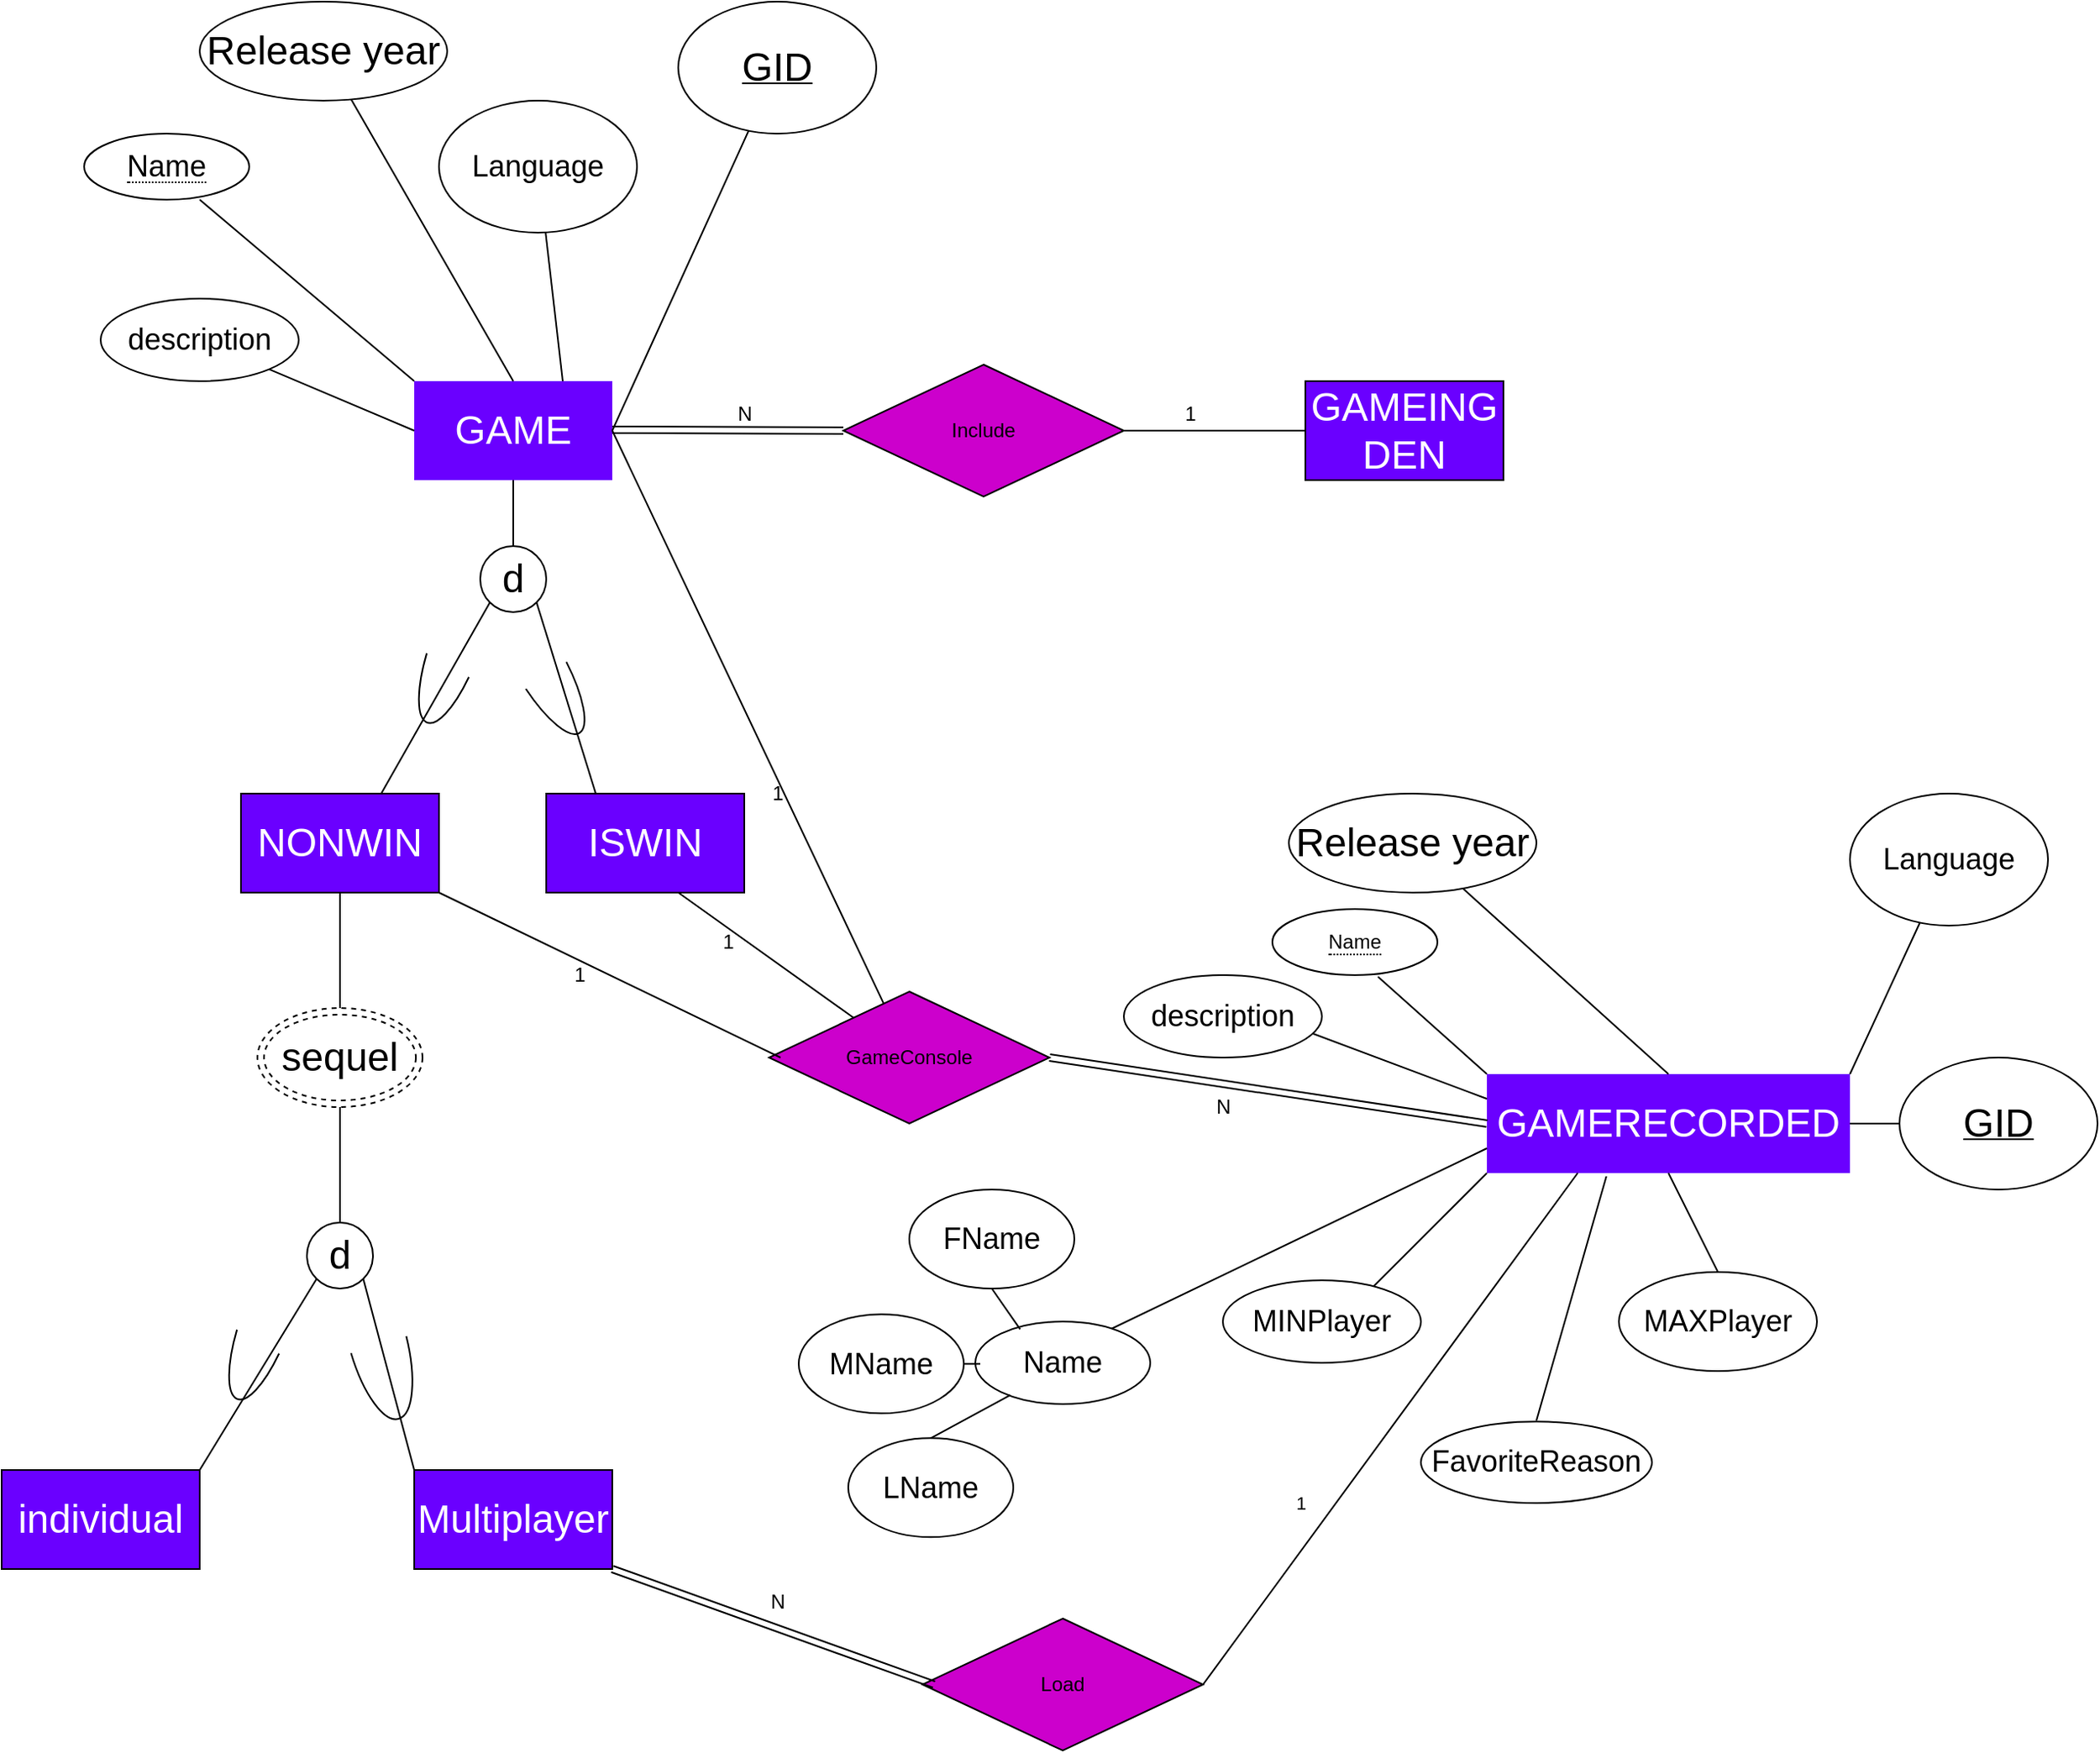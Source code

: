 <mxfile version="14.4.8" type="github">
  <diagram id="R2lEEEUBdFMjLlhIrx00" name="Page-1">
    <mxGraphModel dx="2031" dy="1089" grid="1" gridSize="10" guides="1" tooltips="1" connect="1" arrows="1" fold="1" page="1" pageScale="1" pageWidth="850" pageHeight="1100" math="0" shadow="0" extFonts="Permanent Marker^https://fonts.googleapis.com/css?family=Permanent+Marker">
      <root>
        <mxCell id="0" />
        <mxCell id="1" parent="0" />
        <mxCell id="KtL-lkIe4gSdp_S_XUdp-1" value="&lt;font style=&quot;font-size: 24px&quot; color=&quot;#ffffff&quot;&gt;GAME&lt;/font&gt;" style="rounded=0;whiteSpace=wrap;html=1;strokeColor=none;fillColor=#6A00FF;" vertex="1" parent="1">
          <mxGeometry x="980" y="300" width="120" height="60" as="geometry" />
        </mxCell>
        <mxCell id="KtL-lkIe4gSdp_S_XUdp-2" value="" style="endArrow=none;html=1;entryX=0;entryY=0;entryDx=0;entryDy=0;" edge="1" parent="1" target="KtL-lkIe4gSdp_S_XUdp-1">
          <mxGeometry width="50" height="50" relative="1" as="geometry">
            <mxPoint x="850" y="190" as="sourcePoint" />
            <mxPoint x="1300" y="450" as="targetPoint" />
          </mxGeometry>
        </mxCell>
        <mxCell id="KtL-lkIe4gSdp_S_XUdp-3" value="" style="endArrow=none;html=1;exitX=0.5;exitY=0;exitDx=0;exitDy=0;" edge="1" parent="1" source="KtL-lkIe4gSdp_S_XUdp-1" target="KtL-lkIe4gSdp_S_XUdp-4">
          <mxGeometry width="50" height="50" relative="1" as="geometry">
            <mxPoint x="1250" y="500" as="sourcePoint" />
            <mxPoint x="1010" y="180" as="targetPoint" />
          </mxGeometry>
        </mxCell>
        <mxCell id="KtL-lkIe4gSdp_S_XUdp-4" value="&lt;font style=&quot;font-size: 24px&quot;&gt;Release year&lt;/font&gt;" style="ellipse;whiteSpace=wrap;html=1;" vertex="1" parent="1">
          <mxGeometry x="850" y="70" width="150" height="60" as="geometry" />
        </mxCell>
        <mxCell id="KtL-lkIe4gSdp_S_XUdp-5" value="" style="endArrow=none;html=1;exitX=0.75;exitY=0;exitDx=0;exitDy=0;" edge="1" parent="1" source="KtL-lkIe4gSdp_S_XUdp-1" target="KtL-lkIe4gSdp_S_XUdp-6">
          <mxGeometry width="50" height="50" relative="1" as="geometry">
            <mxPoint x="1250" y="490" as="sourcePoint" />
            <mxPoint x="1210" y="170" as="targetPoint" />
          </mxGeometry>
        </mxCell>
        <mxCell id="KtL-lkIe4gSdp_S_XUdp-6" value="&lt;font style=&quot;font-size: 18px&quot;&gt;Language&lt;/font&gt;" style="ellipse;whiteSpace=wrap;html=1;" vertex="1" parent="1">
          <mxGeometry x="995" y="130" width="120" height="80" as="geometry" />
        </mxCell>
        <mxCell id="KtL-lkIe4gSdp_S_XUdp-7" value="" style="endArrow=none;html=1;exitX=0;exitY=0.5;exitDx=0;exitDy=0;" edge="1" parent="1" source="KtL-lkIe4gSdp_S_XUdp-1" target="KtL-lkIe4gSdp_S_XUdp-8">
          <mxGeometry width="50" height="50" relative="1" as="geometry">
            <mxPoint x="1250" y="490" as="sourcePoint" />
            <mxPoint x="850" y="290" as="targetPoint" />
          </mxGeometry>
        </mxCell>
        <mxCell id="KtL-lkIe4gSdp_S_XUdp-8" value="&lt;font style=&quot;font-size: 18px&quot;&gt;description&lt;/font&gt;" style="ellipse;whiteSpace=wrap;html=1;" vertex="1" parent="1">
          <mxGeometry x="790" y="250" width="120" height="50" as="geometry" />
        </mxCell>
        <mxCell id="KtL-lkIe4gSdp_S_XUdp-9" value="&lt;u&gt;&lt;font style=&quot;font-size: 24px&quot;&gt;GID&lt;/font&gt;&lt;/u&gt;" style="ellipse;whiteSpace=wrap;html=1;strokeColor=#000000;fillColor=#FFFFFF;" vertex="1" parent="1">
          <mxGeometry x="1140" y="70" width="120" height="80" as="geometry" />
        </mxCell>
        <mxCell id="KtL-lkIe4gSdp_S_XUdp-10" value="" style="endArrow=none;html=1;exitX=1;exitY=0.5;exitDx=0;exitDy=0;" edge="1" parent="1" source="KtL-lkIe4gSdp_S_XUdp-1" target="KtL-lkIe4gSdp_S_XUdp-9">
          <mxGeometry width="50" height="50" relative="1" as="geometry">
            <mxPoint x="1250" y="490" as="sourcePoint" />
            <mxPoint x="1300" y="440" as="targetPoint" />
          </mxGeometry>
        </mxCell>
        <mxCell id="KtL-lkIe4gSdp_S_XUdp-11" value="&lt;span style=&quot;border-bottom: 1px dotted&quot;&gt;&lt;font style=&quot;font-size: 18px&quot;&gt;Name&lt;/font&gt;&lt;/span&gt;" style="ellipse;whiteSpace=wrap;html=1;align=center;strokeColor=#000000;fillColor=#FFFFFF;" vertex="1" parent="1">
          <mxGeometry x="780" y="150" width="100" height="40" as="geometry" />
        </mxCell>
        <mxCell id="KtL-lkIe4gSdp_S_XUdp-12" value="&lt;font style=&quot;font-size: 24px&quot; color=&quot;#ffffff&quot;&gt;GAMERECORDED&lt;/font&gt;" style="rounded=0;whiteSpace=wrap;html=1;strokeColor=none;fillColor=#6A00FF;" vertex="1" parent="1">
          <mxGeometry x="1630" y="720" width="220" height="60" as="geometry" />
        </mxCell>
        <mxCell id="KtL-lkIe4gSdp_S_XUdp-13" value="" style="endArrow=none;html=1;entryX=0;entryY=0;entryDx=0;entryDy=0;exitX=0.64;exitY=1.025;exitDx=0;exitDy=0;exitPerimeter=0;" edge="1" parent="1" source="KtL-lkIe4gSdp_S_XUdp-22" target="KtL-lkIe4gSdp_S_XUdp-12">
          <mxGeometry width="50" height="50" relative="1" as="geometry">
            <mxPoint x="1460" y="720" as="sourcePoint" />
            <mxPoint x="1910" y="980" as="targetPoint" />
          </mxGeometry>
        </mxCell>
        <mxCell id="KtL-lkIe4gSdp_S_XUdp-14" value="" style="endArrow=none;html=1;exitX=0.5;exitY=0;exitDx=0;exitDy=0;" edge="1" parent="1" source="KtL-lkIe4gSdp_S_XUdp-12" target="KtL-lkIe4gSdp_S_XUdp-15">
          <mxGeometry width="50" height="50" relative="1" as="geometry">
            <mxPoint x="1860" y="1030" as="sourcePoint" />
            <mxPoint x="1620" y="710" as="targetPoint" />
          </mxGeometry>
        </mxCell>
        <mxCell id="KtL-lkIe4gSdp_S_XUdp-15" value="&lt;font style=&quot;font-size: 24px&quot;&gt;Release year&lt;/font&gt;" style="ellipse;whiteSpace=wrap;html=1;" vertex="1" parent="1">
          <mxGeometry x="1510" y="550" width="150" height="60" as="geometry" />
        </mxCell>
        <mxCell id="KtL-lkIe4gSdp_S_XUdp-16" value="" style="endArrow=none;html=1;exitX=1;exitY=0;exitDx=0;exitDy=0;" edge="1" parent="1" source="KtL-lkIe4gSdp_S_XUdp-12" target="KtL-lkIe4gSdp_S_XUdp-17">
          <mxGeometry width="50" height="50" relative="1" as="geometry">
            <mxPoint x="1860" y="1020" as="sourcePoint" />
            <mxPoint x="1820" y="700" as="targetPoint" />
          </mxGeometry>
        </mxCell>
        <mxCell id="KtL-lkIe4gSdp_S_XUdp-17" value="&lt;font style=&quot;font-size: 18px&quot;&gt;Language&lt;/font&gt;" style="ellipse;whiteSpace=wrap;html=1;" vertex="1" parent="1">
          <mxGeometry x="1850" y="550" width="120" height="80" as="geometry" />
        </mxCell>
        <mxCell id="KtL-lkIe4gSdp_S_XUdp-18" value="" style="endArrow=none;html=1;exitX=0;exitY=0.25;exitDx=0;exitDy=0;" edge="1" parent="1" source="KtL-lkIe4gSdp_S_XUdp-12">
          <mxGeometry width="50" height="50" relative="1" as="geometry">
            <mxPoint x="1860" y="1020" as="sourcePoint" />
            <mxPoint x="1514.598" y="691.724" as="targetPoint" />
          </mxGeometry>
        </mxCell>
        <mxCell id="KtL-lkIe4gSdp_S_XUdp-19" value="&lt;font style=&quot;font-size: 18px&quot;&gt;description&lt;/font&gt;" style="ellipse;whiteSpace=wrap;html=1;" vertex="1" parent="1">
          <mxGeometry x="1410" y="660" width="120" height="50" as="geometry" />
        </mxCell>
        <mxCell id="KtL-lkIe4gSdp_S_XUdp-20" value="&lt;u&gt;&lt;font style=&quot;font-size: 24px&quot;&gt;GID&lt;/font&gt;&lt;/u&gt;" style="ellipse;whiteSpace=wrap;html=1;strokeColor=#000000;fillColor=#FFFFFF;" vertex="1" parent="1">
          <mxGeometry x="1880" y="710" width="120" height="80" as="geometry" />
        </mxCell>
        <mxCell id="KtL-lkIe4gSdp_S_XUdp-21" value="" style="endArrow=none;html=1;entryX=0;entryY=0.5;entryDx=0;entryDy=0;exitX=1;exitY=0.5;exitDx=0;exitDy=0;" edge="1" parent="1" source="KtL-lkIe4gSdp_S_XUdp-12" target="KtL-lkIe4gSdp_S_XUdp-20">
          <mxGeometry width="50" height="50" relative="1" as="geometry">
            <mxPoint x="1860" y="1020" as="sourcePoint" />
            <mxPoint x="1910" y="970" as="targetPoint" />
          </mxGeometry>
        </mxCell>
        <mxCell id="KtL-lkIe4gSdp_S_XUdp-22" value="&lt;span style=&quot;border-bottom: 1px dotted&quot;&gt;Name&lt;/span&gt;" style="ellipse;whiteSpace=wrap;html=1;align=center;strokeColor=#000000;fillColor=#FFFFFF;" vertex="1" parent="1">
          <mxGeometry x="1500" y="620" width="100" height="40" as="geometry" />
        </mxCell>
        <mxCell id="KtL-lkIe4gSdp_S_XUdp-23" value="" style="endArrow=none;html=1;exitX=1;exitY=0.5;exitDx=0;exitDy=0;" edge="1" parent="1" source="KtL-lkIe4gSdp_S_XUdp-1" target="KtL-lkIe4gSdp_S_XUdp-24">
          <mxGeometry width="50" height="50" relative="1" as="geometry">
            <mxPoint x="1250" y="280" as="sourcePoint" />
            <mxPoint x="1190" y="330" as="targetPoint" />
          </mxGeometry>
        </mxCell>
        <mxCell id="KtL-lkIe4gSdp_S_XUdp-24" value="GameConsole" style="rhombus;whiteSpace=wrap;html=1;fillColor=#CC00CC;" vertex="1" parent="1">
          <mxGeometry x="1195" y="670" width="170" height="80" as="geometry" />
        </mxCell>
        <mxCell id="KtL-lkIe4gSdp_S_XUdp-25" value="" style="shape=link;html=1;entryX=0;entryY=0.5;entryDx=0;entryDy=0;exitX=1;exitY=0.5;exitDx=0;exitDy=0;" edge="1" parent="1" source="KtL-lkIe4gSdp_S_XUdp-24" target="KtL-lkIe4gSdp_S_XUdp-12">
          <mxGeometry width="100" relative="1" as="geometry">
            <mxPoint x="1230" y="250" as="sourcePoint" />
            <mxPoint x="1330" y="250" as="targetPoint" />
          </mxGeometry>
        </mxCell>
        <mxCell id="KtL-lkIe4gSdp_S_XUdp-26" value="" style="endArrow=none;html=1;entryX=0.5;entryY=1;entryDx=0;entryDy=0;" edge="1" parent="1" target="KtL-lkIe4gSdp_S_XUdp-1">
          <mxGeometry width="50" height="50" relative="1" as="geometry">
            <mxPoint x="1040" y="410" as="sourcePoint" />
            <mxPoint x="1300" y="430" as="targetPoint" />
          </mxGeometry>
        </mxCell>
        <mxCell id="KtL-lkIe4gSdp_S_XUdp-27" value="&lt;font style=&quot;font-size: 24px&quot;&gt;d&lt;/font&gt;" style="ellipse;whiteSpace=wrap;html=1;aspect=fixed;strokeColor=#000000;fillColor=#FFFFFF;" vertex="1" parent="1">
          <mxGeometry x="1020" y="400" width="40" height="40" as="geometry" />
        </mxCell>
        <mxCell id="KtL-lkIe4gSdp_S_XUdp-28" value="" style="endArrow=none;html=1;entryX=1;entryY=1;entryDx=0;entryDy=0;" edge="1" parent="1" target="KtL-lkIe4gSdp_S_XUdp-27">
          <mxGeometry width="50" height="50" relative="1" as="geometry">
            <mxPoint x="1090" y="550" as="sourcePoint" />
            <mxPoint x="1300" y="420" as="targetPoint" />
          </mxGeometry>
        </mxCell>
        <mxCell id="KtL-lkIe4gSdp_S_XUdp-29" value="" style="verticalLabelPosition=bottom;verticalAlign=top;html=1;shape=mxgraph.basic.arc;startAngle=0.3;endAngle=0.716;strokeColor=#000000;fillColor=#FFFFFF;rotation=20;" vertex="1" parent="1">
          <mxGeometry x="990" y="410" width="30" height="100" as="geometry" />
        </mxCell>
        <mxCell id="KtL-lkIe4gSdp_S_XUdp-30" value="" style="endArrow=none;html=1;entryX=0;entryY=1;entryDx=0;entryDy=0;" edge="1" parent="1" target="KtL-lkIe4gSdp_S_XUdp-27">
          <mxGeometry width="50" height="50" relative="1" as="geometry">
            <mxPoint x="960" y="550" as="sourcePoint" />
            <mxPoint x="1300" y="420" as="targetPoint" />
          </mxGeometry>
        </mxCell>
        <mxCell id="KtL-lkIe4gSdp_S_XUdp-31" value="" style="verticalLabelPosition=bottom;verticalAlign=top;html=1;shape=mxgraph.basic.arc;startAngle=0.278;endAngle=0.716;strokeColor=#000000;fillColor=#FFFFFF;rotation=-30;" vertex="1" parent="1">
          <mxGeometry x="1040" y="420" width="30" height="100" as="geometry" />
        </mxCell>
        <mxCell id="KtL-lkIe4gSdp_S_XUdp-32" value="&lt;font color=&quot;#ffffff&quot; style=&quot;font-size: 24px&quot;&gt;NONWIN&lt;/font&gt;" style="rounded=0;whiteSpace=wrap;html=1;strokeColor=#000000;fillColor=#6A00FF;" vertex="1" parent="1">
          <mxGeometry x="875" y="550" width="120" height="60" as="geometry" />
        </mxCell>
        <mxCell id="KtL-lkIe4gSdp_S_XUdp-33" value="&lt;font color=&quot;#ffffff&quot; style=&quot;font-size: 24px&quot;&gt;ISWIN&lt;/font&gt;" style="rounded=0;whiteSpace=wrap;html=1;strokeColor=#000000;fillColor=#6A00FF;" vertex="1" parent="1">
          <mxGeometry x="1060" y="550" width="120" height="60" as="geometry" />
        </mxCell>
        <mxCell id="KtL-lkIe4gSdp_S_XUdp-34" value="" style="endArrow=none;html=1;exitX=0.667;exitY=1;exitDx=0;exitDy=0;exitPerimeter=0;" edge="1" parent="1" source="KtL-lkIe4gSdp_S_XUdp-33" target="KtL-lkIe4gSdp_S_XUdp-24">
          <mxGeometry width="50" height="50" relative="1" as="geometry">
            <mxPoint x="1250" y="460" as="sourcePoint" />
            <mxPoint x="1300" y="410" as="targetPoint" />
          </mxGeometry>
        </mxCell>
        <mxCell id="KtL-lkIe4gSdp_S_XUdp-35" value="" style="endArrow=none;html=1;exitX=1;exitY=1;exitDx=0;exitDy=0;entryX=0.041;entryY=0.5;entryDx=0;entryDy=0;entryPerimeter=0;" edge="1" parent="1" source="KtL-lkIe4gSdp_S_XUdp-32" target="KtL-lkIe4gSdp_S_XUdp-24">
          <mxGeometry width="50" height="50" relative="1" as="geometry">
            <mxPoint x="1250" y="460" as="sourcePoint" />
            <mxPoint x="1300" y="410" as="targetPoint" />
          </mxGeometry>
        </mxCell>
        <mxCell id="KtL-lkIe4gSdp_S_XUdp-36" value="" style="endArrow=none;html=1;entryX=0.5;entryY=1;entryDx=0;entryDy=0;" edge="1" parent="1" target="KtL-lkIe4gSdp_S_XUdp-32">
          <mxGeometry width="50" height="50" relative="1" as="geometry">
            <mxPoint x="935" y="680" as="sourcePoint" />
            <mxPoint x="1300" y="710" as="targetPoint" />
          </mxGeometry>
        </mxCell>
        <mxCell id="KtL-lkIe4gSdp_S_XUdp-37" value="&lt;font style=&quot;font-size: 24px&quot;&gt;sequel&lt;/font&gt;" style="ellipse;shape=doubleEllipse;whiteSpace=wrap;html=1;dashed=1;strokeColor=#000000;fillColor=#FFFFFF;" vertex="1" parent="1">
          <mxGeometry x="885" y="680" width="100" height="60" as="geometry" />
        </mxCell>
        <mxCell id="KtL-lkIe4gSdp_S_XUdp-38" value="&lt;font style=&quot;font-size: 24px&quot;&gt;d&lt;/font&gt;" style="ellipse;whiteSpace=wrap;html=1;aspect=fixed;strokeColor=#000000;fillColor=#FFFFFF;" vertex="1" parent="1">
          <mxGeometry x="915" y="810" width="40" height="40" as="geometry" />
        </mxCell>
        <mxCell id="KtL-lkIe4gSdp_S_XUdp-39" value="" style="verticalLabelPosition=bottom;verticalAlign=top;html=1;shape=mxgraph.basic.arc;startAngle=0.3;endAngle=0.716;strokeColor=#000000;fillColor=#FFFFFF;rotation=20;" vertex="1" parent="1">
          <mxGeometry x="875" y="820" width="30" height="100" as="geometry" />
        </mxCell>
        <mxCell id="KtL-lkIe4gSdp_S_XUdp-40" value="" style="verticalLabelPosition=bottom;verticalAlign=top;html=1;shape=mxgraph.basic.arc;startAngle=0.259;endAngle=0.737;strokeColor=#000000;fillColor=#FFFFFF;rotation=-15;" vertex="1" parent="1">
          <mxGeometry x="940" y="830.66" width="35.09" height="100" as="geometry" />
        </mxCell>
        <mxCell id="KtL-lkIe4gSdp_S_XUdp-41" value="" style="endArrow=none;html=1;entryX=0.5;entryY=1;entryDx=0;entryDy=0;exitX=0.5;exitY=0;exitDx=0;exitDy=0;" edge="1" parent="1" source="KtL-lkIe4gSdp_S_XUdp-38" target="KtL-lkIe4gSdp_S_XUdp-37">
          <mxGeometry width="50" height="50" relative="1" as="geometry">
            <mxPoint x="922" y="810" as="sourcePoint" />
            <mxPoint x="1300" y="710" as="targetPoint" />
          </mxGeometry>
        </mxCell>
        <mxCell id="KtL-lkIe4gSdp_S_XUdp-42" value="" style="endArrow=none;html=1;entryX=0;entryY=1;entryDx=0;entryDy=0;" edge="1" parent="1" target="KtL-lkIe4gSdp_S_XUdp-38">
          <mxGeometry width="50" height="50" relative="1" as="geometry">
            <mxPoint x="850" y="960" as="sourcePoint" />
            <mxPoint x="1300" y="710" as="targetPoint" />
          </mxGeometry>
        </mxCell>
        <mxCell id="KtL-lkIe4gSdp_S_XUdp-43" value="" style="endArrow=none;html=1;entryX=1;entryY=1;entryDx=0;entryDy=0;" edge="1" parent="1" target="KtL-lkIe4gSdp_S_XUdp-38">
          <mxGeometry width="50" height="50" relative="1" as="geometry">
            <mxPoint x="980" y="960" as="sourcePoint" />
            <mxPoint x="1300" y="710" as="targetPoint" />
          </mxGeometry>
        </mxCell>
        <mxCell id="KtL-lkIe4gSdp_S_XUdp-44" value="&lt;font color=&quot;#ffffff&quot;&gt;&lt;span style=&quot;font-size: 24px&quot;&gt;individual&lt;/span&gt;&lt;/font&gt;" style="rounded=0;whiteSpace=wrap;html=1;strokeColor=#000000;fillColor=#6A00FF;" vertex="1" parent="1">
          <mxGeometry x="730" y="960" width="120" height="60" as="geometry" />
        </mxCell>
        <mxCell id="KtL-lkIe4gSdp_S_XUdp-45" value="&lt;font color=&quot;#ffffff&quot;&gt;&lt;span style=&quot;font-size: 24px&quot;&gt;Multiplayer&lt;/span&gt;&lt;/font&gt;" style="rounded=0;whiteSpace=wrap;html=1;strokeColor=#000000;fillColor=#6A00FF;" vertex="1" parent="1">
          <mxGeometry x="980" y="960" width="120" height="60" as="geometry" />
        </mxCell>
        <mxCell id="KtL-lkIe4gSdp_S_XUdp-46" value="" style="endArrow=none;html=1;entryX=0;entryY=1;entryDx=0;entryDy=0;" edge="1" parent="1" target="KtL-lkIe4gSdp_S_XUdp-12">
          <mxGeometry width="50" height="50" relative="1" as="geometry">
            <mxPoint x="1560" y="850" as="sourcePoint" />
            <mxPoint x="1300" y="810" as="targetPoint" />
          </mxGeometry>
        </mxCell>
        <mxCell id="KtL-lkIe4gSdp_S_XUdp-47" value="&lt;font style=&quot;font-size: 18px&quot;&gt;MINPlayer&lt;/font&gt;" style="ellipse;whiteSpace=wrap;html=1;strokeColor=#000000;fillColor=#FFFFFF;" vertex="1" parent="1">
          <mxGeometry x="1470" y="845" width="120" height="50" as="geometry" />
        </mxCell>
        <mxCell id="KtL-lkIe4gSdp_S_XUdp-48" value="&lt;font style=&quot;font-size: 18px&quot;&gt;MAXPlayer&lt;/font&gt;" style="ellipse;whiteSpace=wrap;html=1;strokeColor=#000000;fillColor=#FFFFFF;" vertex="1" parent="1">
          <mxGeometry x="1710" y="840" width="120" height="60" as="geometry" />
        </mxCell>
        <mxCell id="KtL-lkIe4gSdp_S_XUdp-49" value="" style="endArrow=none;html=1;entryX=0.5;entryY=1;entryDx=0;entryDy=0;exitX=0.5;exitY=0;exitDx=0;exitDy=0;" edge="1" parent="1" source="KtL-lkIe4gSdp_S_XUdp-48" target="KtL-lkIe4gSdp_S_XUdp-12">
          <mxGeometry width="50" height="50" relative="1" as="geometry">
            <mxPoint x="1250" y="860" as="sourcePoint" />
            <mxPoint x="1300" y="810" as="targetPoint" />
          </mxGeometry>
        </mxCell>
        <mxCell id="KtL-lkIe4gSdp_S_XUdp-50" value="&lt;font color=&quot;#ffffff&quot; style=&quot;font-size: 24px&quot;&gt;GAMEING DEN&lt;/font&gt;" style="rounded=0;whiteSpace=wrap;html=1;strokeColor=#000000;fillColor=#6A00FF;" vertex="1" parent="1">
          <mxGeometry x="1520" y="300" width="120" height="60" as="geometry" />
        </mxCell>
        <mxCell id="KtL-lkIe4gSdp_S_XUdp-51" value="Include" style="rhombus;whiteSpace=wrap;html=1;fillColor=#CC00CC;" vertex="1" parent="1">
          <mxGeometry x="1240" y="290" width="170" height="80" as="geometry" />
        </mxCell>
        <mxCell id="KtL-lkIe4gSdp_S_XUdp-52" value="" style="endArrow=none;html=1;entryX=0;entryY=0.5;entryDx=0;entryDy=0;exitX=1;exitY=0.5;exitDx=0;exitDy=0;" edge="1" parent="1" source="KtL-lkIe4gSdp_S_XUdp-51" target="KtL-lkIe4gSdp_S_XUdp-50">
          <mxGeometry width="50" height="50" relative="1" as="geometry">
            <mxPoint x="1250" y="450" as="sourcePoint" />
            <mxPoint x="1300" y="400" as="targetPoint" />
          </mxGeometry>
        </mxCell>
        <mxCell id="KtL-lkIe4gSdp_S_XUdp-53" value="" style="shape=link;html=1;exitX=1;exitY=0.5;exitDx=0;exitDy=0;" edge="1" parent="1">
          <mxGeometry width="100" relative="1" as="geometry">
            <mxPoint x="1100" y="329.5" as="sourcePoint" />
            <mxPoint x="1240" y="330" as="targetPoint" />
          </mxGeometry>
        </mxCell>
        <mxCell id="KtL-lkIe4gSdp_S_XUdp-54" value="" style="endArrow=none;html=1;entryX=0.329;entryY=1.033;entryDx=0;entryDy=0;entryPerimeter=0;" edge="1" parent="1" target="KtL-lkIe4gSdp_S_XUdp-12">
          <mxGeometry width="50" height="50" relative="1" as="geometry">
            <mxPoint x="1660" y="930" as="sourcePoint" />
            <mxPoint x="1300" y="600" as="targetPoint" />
          </mxGeometry>
        </mxCell>
        <mxCell id="KtL-lkIe4gSdp_S_XUdp-55" value="&lt;font style=&quot;font-size: 18px&quot;&gt;FavoriteReason&lt;/font&gt;" style="ellipse;whiteSpace=wrap;html=1;strokeColor=#000000;fillColor=#FFFFFF;" vertex="1" parent="1">
          <mxGeometry x="1590" y="930.66" width="140" height="49.34" as="geometry" />
        </mxCell>
        <mxCell id="KtL-lkIe4gSdp_S_XUdp-56" value="" style="endArrow=none;html=1;entryX=0;entryY=0.75;entryDx=0;entryDy=0;" edge="1" parent="1" target="KtL-lkIe4gSdp_S_XUdp-12">
          <mxGeometry width="50" height="50" relative="1" as="geometry">
            <mxPoint x="1370" y="890" as="sourcePoint" />
            <mxPoint x="1300" y="690" as="targetPoint" />
          </mxGeometry>
        </mxCell>
        <mxCell id="KtL-lkIe4gSdp_S_XUdp-57" value="&lt;font style=&quot;font-size: 18px&quot;&gt;Name&lt;/font&gt;" style="ellipse;whiteSpace=wrap;html=1;" vertex="1" parent="1">
          <mxGeometry x="1320" y="870" width="106" height="50" as="geometry" />
        </mxCell>
        <mxCell id="KtL-lkIe4gSdp_S_XUdp-58" value="&lt;span style=&quot;font-size: 18px&quot;&gt;FName&lt;/span&gt;" style="ellipse;whiteSpace=wrap;html=1;" vertex="1" parent="1">
          <mxGeometry x="1280" y="790" width="100" height="60" as="geometry" />
        </mxCell>
        <mxCell id="KtL-lkIe4gSdp_S_XUdp-59" value="" style="endArrow=none;html=1;entryX=0.5;entryY=1;entryDx=0;entryDy=0;" edge="1" parent="1" target="KtL-lkIe4gSdp_S_XUdp-58">
          <mxGeometry width="50" height="50" relative="1" as="geometry">
            <mxPoint x="1347.184" y="874.678" as="sourcePoint" />
            <mxPoint x="1307" y="1420.66" as="targetPoint" />
          </mxGeometry>
        </mxCell>
        <mxCell id="KtL-lkIe4gSdp_S_XUdp-60" value="&lt;span style=&quot;font-size: 18px&quot;&gt;MName&lt;/span&gt;" style="ellipse;whiteSpace=wrap;html=1;" vertex="1" parent="1">
          <mxGeometry x="1213" y="865.66" width="100" height="60" as="geometry" />
        </mxCell>
        <mxCell id="KtL-lkIe4gSdp_S_XUdp-61" value="&lt;span style=&quot;font-size: 18px&quot;&gt;LName&lt;/span&gt;" style="ellipse;whiteSpace=wrap;html=1;" vertex="1" parent="1">
          <mxGeometry x="1243" y="940.66" width="100" height="60" as="geometry" />
        </mxCell>
        <mxCell id="KtL-lkIe4gSdp_S_XUdp-62" value="" style="endArrow=none;html=1;entryX=0.5;entryY=0;entryDx=0;entryDy=0;" edge="1" parent="1" target="KtL-lkIe4gSdp_S_XUdp-61">
          <mxGeometry width="50" height="50" relative="1" as="geometry">
            <mxPoint x="1341.212" y="914.521" as="sourcePoint" />
            <mxPoint x="1453" y="1670.66" as="targetPoint" />
          </mxGeometry>
        </mxCell>
        <mxCell id="KtL-lkIe4gSdp_S_XUdp-63" value="" style="endArrow=none;html=1;entryX=0;entryY=0.5;entryDx=0;entryDy=0;exitX=1;exitY=0.5;exitDx=0;exitDy=0;" edge="1" parent="1" source="KtL-lkIe4gSdp_S_XUdp-60">
          <mxGeometry width="50" height="50" relative="1" as="geometry">
            <mxPoint x="1833" y="1840.66" as="sourcePoint" />
            <mxPoint x="1323" y="895.66" as="targetPoint" />
          </mxGeometry>
        </mxCell>
        <mxCell id="KtL-lkIe4gSdp_S_XUdp-64" value="1" style="text;html=1;align=center;verticalAlign=middle;resizable=0;points=[];autosize=1;" vertex="1" parent="1">
          <mxGeometry x="1440" y="310" width="20" height="20" as="geometry" />
        </mxCell>
        <mxCell id="KtL-lkIe4gSdp_S_XUdp-65" value="N" style="text;html=1;align=center;verticalAlign=middle;resizable=0;points=[];autosize=1;" vertex="1" parent="1">
          <mxGeometry x="1170" y="310" width="20" height="20" as="geometry" />
        </mxCell>
        <mxCell id="KtL-lkIe4gSdp_S_XUdp-66" value="1" style="text;html=1;align=center;verticalAlign=middle;resizable=0;points=[];autosize=1;" vertex="1" parent="1">
          <mxGeometry x="1190" y="540" width="20" height="20" as="geometry" />
        </mxCell>
        <mxCell id="KtL-lkIe4gSdp_S_XUdp-67" value="N" style="text;html=1;align=center;verticalAlign=middle;resizable=0;points=[];autosize=1;" vertex="1" parent="1">
          <mxGeometry x="1460" y="730" width="20" height="20" as="geometry" />
        </mxCell>
        <mxCell id="KtL-lkIe4gSdp_S_XUdp-68" value="Load&lt;br&gt;" style="rhombus;whiteSpace=wrap;html=1;fillColor=#CC00CC;" vertex="1" parent="1">
          <mxGeometry x="1288" y="1050" width="170" height="80" as="geometry" />
        </mxCell>
        <mxCell id="KtL-lkIe4gSdp_S_XUdp-69" value="" style="endArrow=none;html=1;entryX=0.25;entryY=1;entryDx=0;entryDy=0;exitX=1;exitY=0.5;exitDx=0;exitDy=0;" edge="1" parent="1" source="KtL-lkIe4gSdp_S_XUdp-68" target="KtL-lkIe4gSdp_S_XUdp-12">
          <mxGeometry width="50" height="50" relative="1" as="geometry">
            <mxPoint x="1460" y="1090" as="sourcePoint" />
            <mxPoint x="1588" y="1090" as="targetPoint" />
          </mxGeometry>
        </mxCell>
        <mxCell id="KtL-lkIe4gSdp_S_XUdp-70" value="1" style="edgeLabel;html=1;align=center;verticalAlign=middle;resizable=0;points=[];" vertex="1" connectable="0" parent="KtL-lkIe4gSdp_S_XUdp-69">
          <mxGeometry x="-0.332" y="3" relative="1" as="geometry">
            <mxPoint x="-14.92" y="-4.38" as="offset" />
          </mxGeometry>
        </mxCell>
        <mxCell id="KtL-lkIe4gSdp_S_XUdp-71" value="" style="shape=link;html=1;entryX=0;entryY=0.5;entryDx=0;entryDy=0;exitX=1;exitY=1;exitDx=0;exitDy=0;" edge="1" parent="1" source="KtL-lkIe4gSdp_S_XUdp-45">
          <mxGeometry width="100" relative="1" as="geometry">
            <mxPoint x="1030" y="1050" as="sourcePoint" />
            <mxPoint x="1295" y="1090" as="targetPoint" />
          </mxGeometry>
        </mxCell>
        <mxCell id="KtL-lkIe4gSdp_S_XUdp-72" value="N" style="text;html=1;align=center;verticalAlign=middle;resizable=0;points=[];autosize=1;" vertex="1" parent="1">
          <mxGeometry x="1190" y="1030" width="20" height="20" as="geometry" />
        </mxCell>
        <mxCell id="KtL-lkIe4gSdp_S_XUdp-73" value="1" style="text;html=1;align=center;verticalAlign=middle;resizable=0;points=[];autosize=1;" vertex="1" parent="1">
          <mxGeometry x="1070" y="650" width="20" height="20" as="geometry" />
        </mxCell>
        <mxCell id="KtL-lkIe4gSdp_S_XUdp-74" value="1" style="text;html=1;align=center;verticalAlign=middle;resizable=0;points=[];autosize=1;" vertex="1" parent="1">
          <mxGeometry x="1160" y="630" width="20" height="20" as="geometry" />
        </mxCell>
      </root>
    </mxGraphModel>
  </diagram>
</mxfile>
